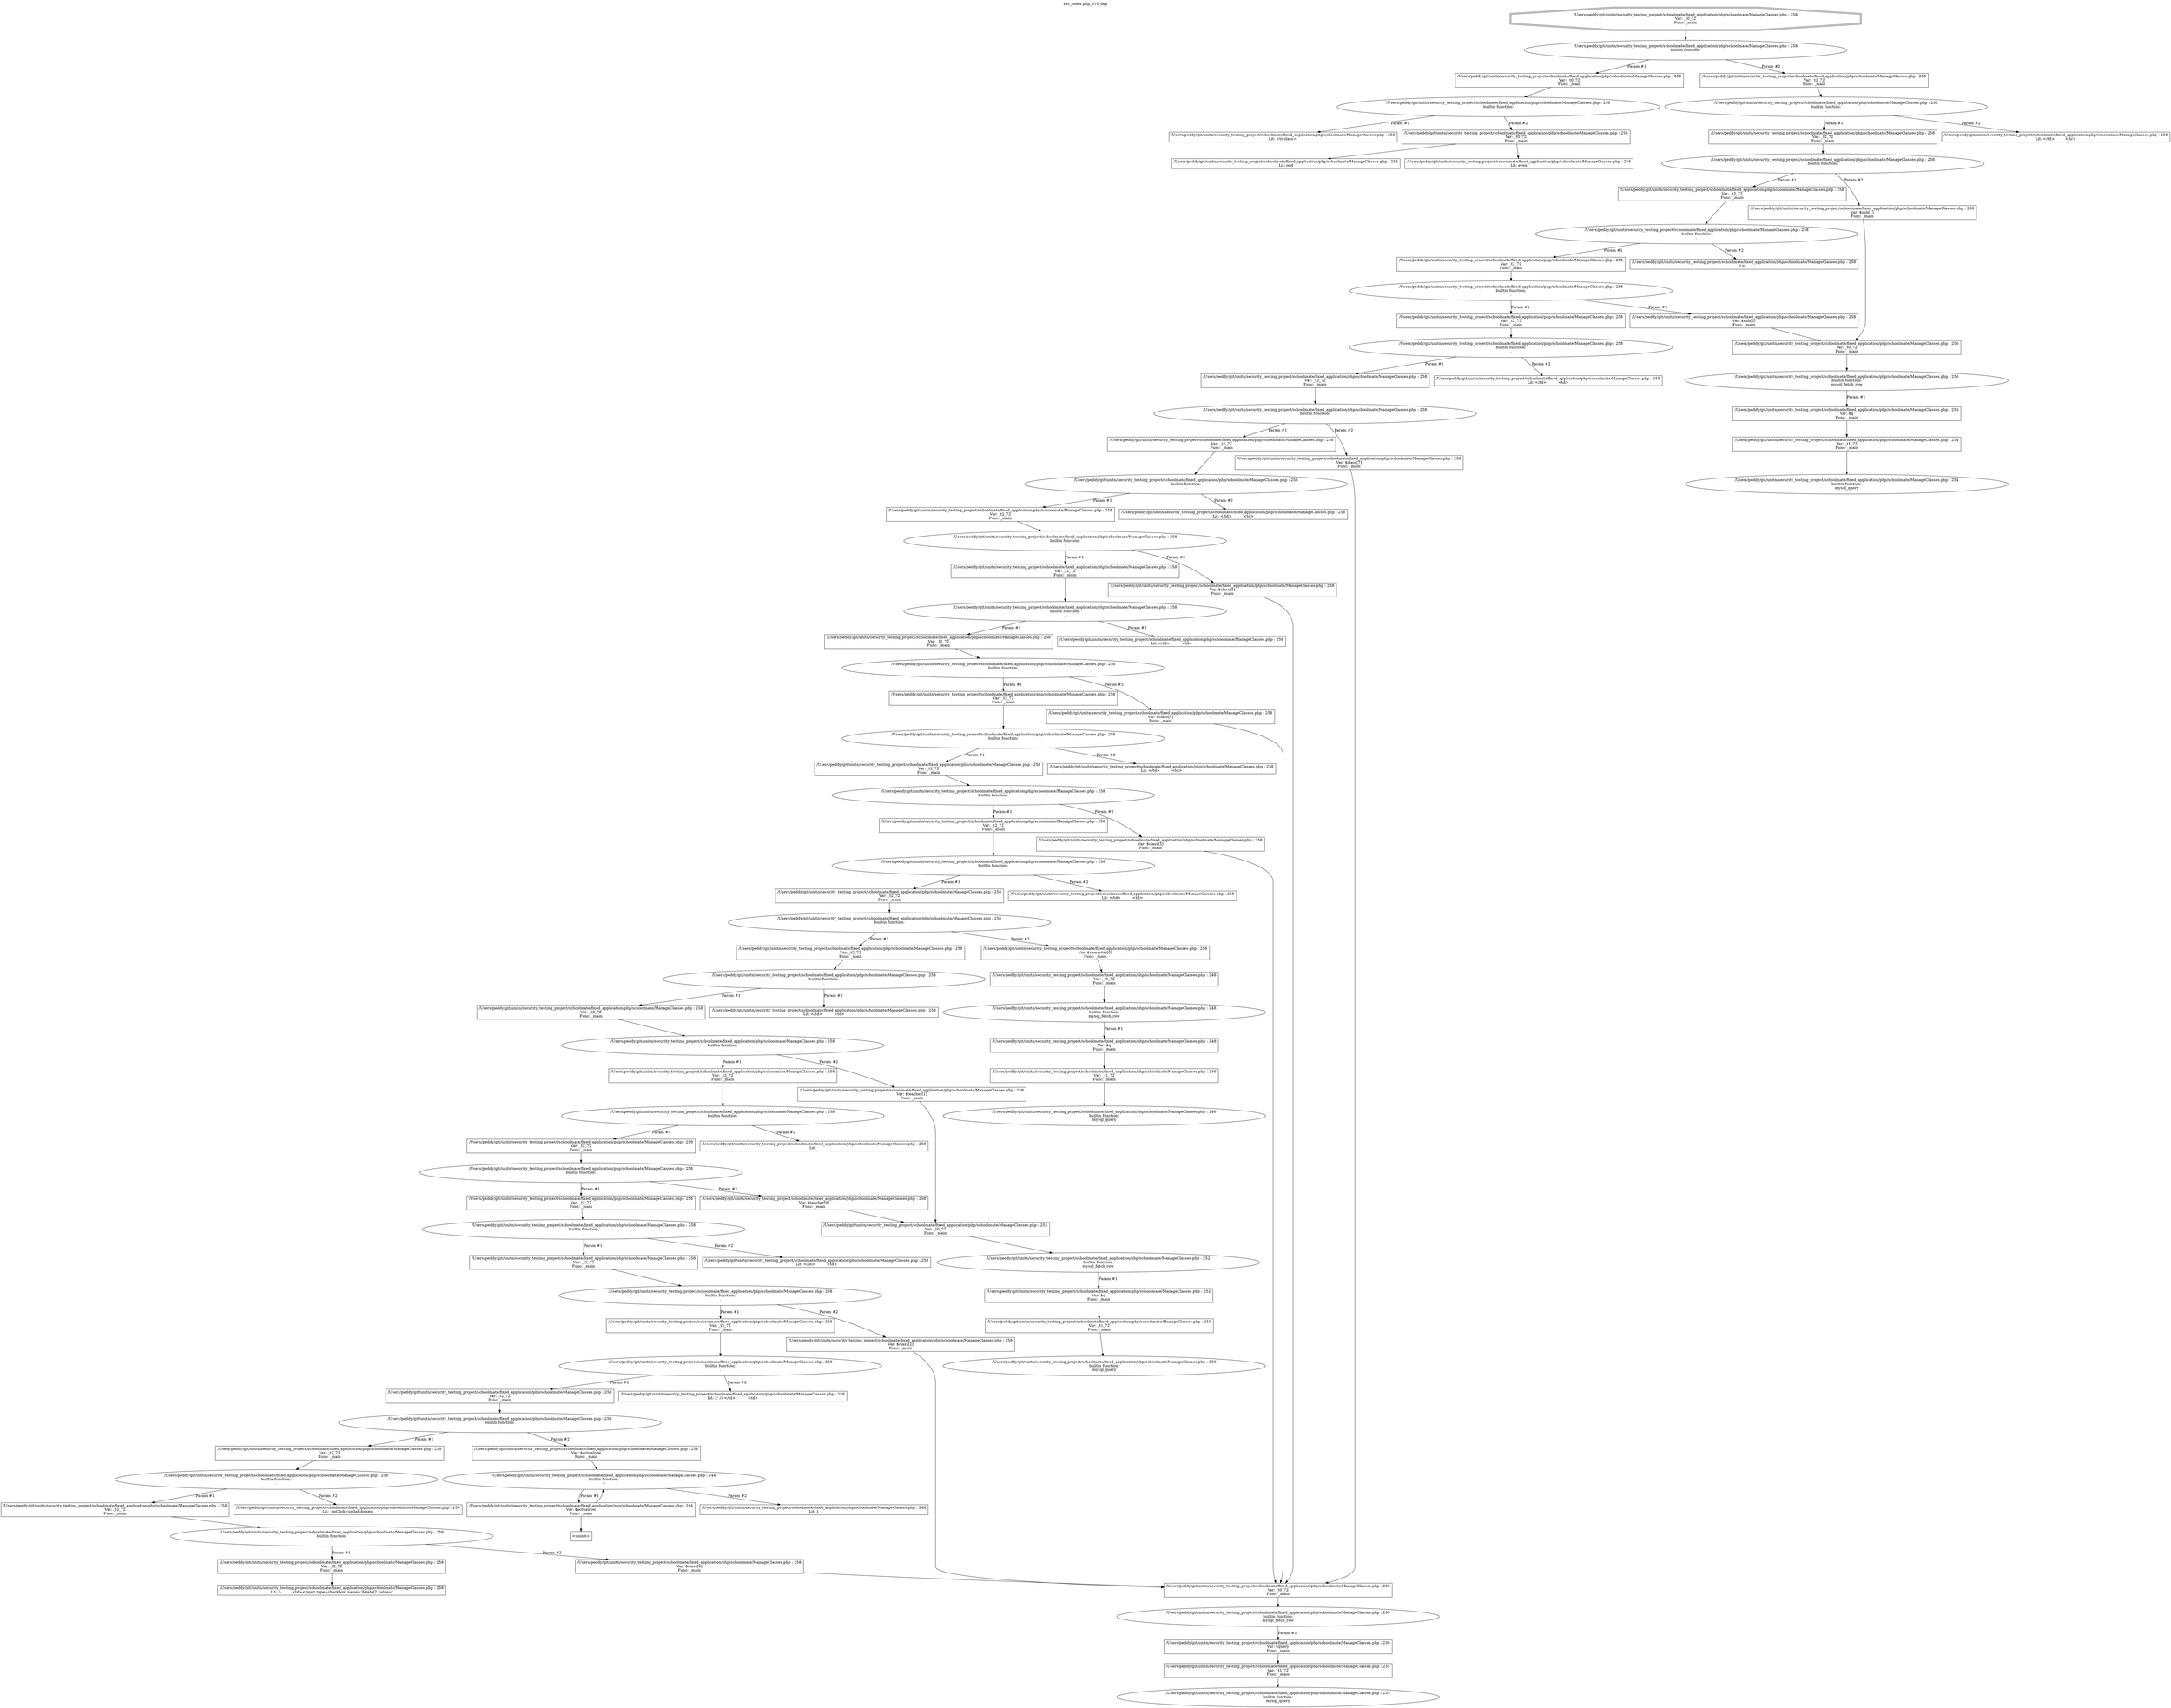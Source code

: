 digraph cfg {
  label="xss_index.php_310_dep";
  labelloc=t;
  n1 [shape=doubleoctagon, label="/Users/peddy/git/unitn/security_testing_project/schoolmate/fixed_application/php/schoolmate/ManageClasses.php : 258\nVar: _t0_72\nFunc: _main\n"];
  n2 [shape=ellipse, label="/Users/peddy/git/unitn/security_testing_project/schoolmate/fixed_application/php/schoolmate/ManageClasses.php : 258\nbuiltin function:\n.\n"];
  n3 [shape=box, label="/Users/peddy/git/unitn/security_testing_project/schoolmate/fixed_application/php/schoolmate/ManageClasses.php : 258\nVar: _t0_72\nFunc: _main\n"];
  n4 [shape=ellipse, label="/Users/peddy/git/unitn/security_testing_project/schoolmate/fixed_application/php/schoolmate/ManageClasses.php : 258\nbuiltin function:\n.\n"];
  n5 [shape=box, label="/Users/peddy/git/unitn/security_testing_project/schoolmate/fixed_application/php/schoolmate/ManageClasses.php : 258\nLit: <tr class='\n"];
  n6 [shape=box, label="/Users/peddy/git/unitn/security_testing_project/schoolmate/fixed_application/php/schoolmate/ManageClasses.php : 258\nVar: _t0_72\nFunc: _main\n"];
  n7 [shape=box, label="/Users/peddy/git/unitn/security_testing_project/schoolmate/fixed_application/php/schoolmate/ManageClasses.php : 258\nLit: odd\n"];
  n8 [shape=box, label="/Users/peddy/git/unitn/security_testing_project/schoolmate/fixed_application/php/schoolmate/ManageClasses.php : 258\nLit: even\n"];
  n9 [shape=box, label="/Users/peddy/git/unitn/security_testing_project/schoolmate/fixed_application/php/schoolmate/ManageClasses.php : 258\nVar: _t2_72\nFunc: _main\n"];
  n10 [shape=ellipse, label="/Users/peddy/git/unitn/security_testing_project/schoolmate/fixed_application/php/schoolmate/ManageClasses.php : 258\nbuiltin function:\n.\n"];
  n11 [shape=box, label="/Users/peddy/git/unitn/security_testing_project/schoolmate/fixed_application/php/schoolmate/ManageClasses.php : 258\nVar: _t2_72\nFunc: _main\n"];
  n12 [shape=ellipse, label="/Users/peddy/git/unitn/security_testing_project/schoolmate/fixed_application/php/schoolmate/ManageClasses.php : 258\nbuiltin function:\n.\n"];
  n13 [shape=box, label="/Users/peddy/git/unitn/security_testing_project/schoolmate/fixed_application/php/schoolmate/ManageClasses.php : 258\nVar: _t2_72\nFunc: _main\n"];
  n14 [shape=ellipse, label="/Users/peddy/git/unitn/security_testing_project/schoolmate/fixed_application/php/schoolmate/ManageClasses.php : 258\nbuiltin function:\n.\n"];
  n15 [shape=box, label="/Users/peddy/git/unitn/security_testing_project/schoolmate/fixed_application/php/schoolmate/ManageClasses.php : 258\nVar: _t2_72\nFunc: _main\n"];
  n16 [shape=ellipse, label="/Users/peddy/git/unitn/security_testing_project/schoolmate/fixed_application/php/schoolmate/ManageClasses.php : 258\nbuiltin function:\n.\n"];
  n17 [shape=box, label="/Users/peddy/git/unitn/security_testing_project/schoolmate/fixed_application/php/schoolmate/ManageClasses.php : 258\nVar: _t2_72\nFunc: _main\n"];
  n18 [shape=ellipse, label="/Users/peddy/git/unitn/security_testing_project/schoolmate/fixed_application/php/schoolmate/ManageClasses.php : 258\nbuiltin function:\n.\n"];
  n19 [shape=box, label="/Users/peddy/git/unitn/security_testing_project/schoolmate/fixed_application/php/schoolmate/ManageClasses.php : 258\nVar: _t2_72\nFunc: _main\n"];
  n20 [shape=ellipse, label="/Users/peddy/git/unitn/security_testing_project/schoolmate/fixed_application/php/schoolmate/ManageClasses.php : 258\nbuiltin function:\n.\n"];
  n21 [shape=box, label="/Users/peddy/git/unitn/security_testing_project/schoolmate/fixed_application/php/schoolmate/ManageClasses.php : 258\nVar: _t2_72\nFunc: _main\n"];
  n22 [shape=ellipse, label="/Users/peddy/git/unitn/security_testing_project/schoolmate/fixed_application/php/schoolmate/ManageClasses.php : 258\nbuiltin function:\n.\n"];
  n23 [shape=box, label="/Users/peddy/git/unitn/security_testing_project/schoolmate/fixed_application/php/schoolmate/ManageClasses.php : 258\nVar: _t2_72\nFunc: _main\n"];
  n24 [shape=ellipse, label="/Users/peddy/git/unitn/security_testing_project/schoolmate/fixed_application/php/schoolmate/ManageClasses.php : 258\nbuiltin function:\n.\n"];
  n25 [shape=box, label="/Users/peddy/git/unitn/security_testing_project/schoolmate/fixed_application/php/schoolmate/ManageClasses.php : 258\nVar: _t2_72\nFunc: _main\n"];
  n26 [shape=ellipse, label="/Users/peddy/git/unitn/security_testing_project/schoolmate/fixed_application/php/schoolmate/ManageClasses.php : 258\nbuiltin function:\n.\n"];
  n27 [shape=box, label="/Users/peddy/git/unitn/security_testing_project/schoolmate/fixed_application/php/schoolmate/ManageClasses.php : 258\nVar: _t2_72\nFunc: _main\n"];
  n28 [shape=ellipse, label="/Users/peddy/git/unitn/security_testing_project/schoolmate/fixed_application/php/schoolmate/ManageClasses.php : 258\nbuiltin function:\n.\n"];
  n29 [shape=box, label="/Users/peddy/git/unitn/security_testing_project/schoolmate/fixed_application/php/schoolmate/ManageClasses.php : 258\nVar: _t2_72\nFunc: _main\n"];
  n30 [shape=ellipse, label="/Users/peddy/git/unitn/security_testing_project/schoolmate/fixed_application/php/schoolmate/ManageClasses.php : 258\nbuiltin function:\n.\n"];
  n31 [shape=box, label="/Users/peddy/git/unitn/security_testing_project/schoolmate/fixed_application/php/schoolmate/ManageClasses.php : 258\nVar: _t2_72\nFunc: _main\n"];
  n32 [shape=ellipse, label="/Users/peddy/git/unitn/security_testing_project/schoolmate/fixed_application/php/schoolmate/ManageClasses.php : 258\nbuiltin function:\n.\n"];
  n33 [shape=box, label="/Users/peddy/git/unitn/security_testing_project/schoolmate/fixed_application/php/schoolmate/ManageClasses.php : 258\nVar: _t2_72\nFunc: _main\n"];
  n34 [shape=ellipse, label="/Users/peddy/git/unitn/security_testing_project/schoolmate/fixed_application/php/schoolmate/ManageClasses.php : 258\nbuiltin function:\n.\n"];
  n35 [shape=box, label="/Users/peddy/git/unitn/security_testing_project/schoolmate/fixed_application/php/schoolmate/ManageClasses.php : 258\nVar: _t2_72\nFunc: _main\n"];
  n36 [shape=ellipse, label="/Users/peddy/git/unitn/security_testing_project/schoolmate/fixed_application/php/schoolmate/ManageClasses.php : 258\nbuiltin function:\n.\n"];
  n37 [shape=box, label="/Users/peddy/git/unitn/security_testing_project/schoolmate/fixed_application/php/schoolmate/ManageClasses.php : 258\nVar: _t2_72\nFunc: _main\n"];
  n38 [shape=ellipse, label="/Users/peddy/git/unitn/security_testing_project/schoolmate/fixed_application/php/schoolmate/ManageClasses.php : 258\nbuiltin function:\n.\n"];
  n39 [shape=box, label="/Users/peddy/git/unitn/security_testing_project/schoolmate/fixed_application/php/schoolmate/ManageClasses.php : 258\nVar: _t2_72\nFunc: _main\n"];
  n40 [shape=ellipse, label="/Users/peddy/git/unitn/security_testing_project/schoolmate/fixed_application/php/schoolmate/ManageClasses.php : 258\nbuiltin function:\n.\n"];
  n41 [shape=box, label="/Users/peddy/git/unitn/security_testing_project/schoolmate/fixed_application/php/schoolmate/ManageClasses.php : 258\nVar: _t2_72\nFunc: _main\n"];
  n42 [shape=ellipse, label="/Users/peddy/git/unitn/security_testing_project/schoolmate/fixed_application/php/schoolmate/ManageClasses.php : 258\nbuiltin function:\n.\n"];
  n43 [shape=box, label="/Users/peddy/git/unitn/security_testing_project/schoolmate/fixed_application/php/schoolmate/ManageClasses.php : 258\nVar: _t2_72\nFunc: _main\n"];
  n44 [shape=ellipse, label="/Users/peddy/git/unitn/security_testing_project/schoolmate/fixed_application/php/schoolmate/ManageClasses.php : 258\nbuiltin function:\n.\n"];
  n45 [shape=box, label="/Users/peddy/git/unitn/security_testing_project/schoolmate/fixed_application/php/schoolmate/ManageClasses.php : 258\nVar: _t2_72\nFunc: _main\n"];
  n46 [shape=ellipse, label="/Users/peddy/git/unitn/security_testing_project/schoolmate/fixed_application/php/schoolmate/ManageClasses.php : 258\nbuiltin function:\n.\n"];
  n47 [shape=box, label="/Users/peddy/git/unitn/security_testing_project/schoolmate/fixed_application/php/schoolmate/ManageClasses.php : 258\nVar: _t2_72\nFunc: _main\n"];
  n48 [shape=ellipse, label="/Users/peddy/git/unitn/security_testing_project/schoolmate/fixed_application/php/schoolmate/ManageClasses.php : 258\nbuiltin function:\n.\n"];
  n49 [shape=box, label="/Users/peddy/git/unitn/security_testing_project/schoolmate/fixed_application/php/schoolmate/ManageClasses.php : 258\nVar: _t2_72\nFunc: _main\n"];
  n50 [shape=ellipse, label="/Users/peddy/git/unitn/security_testing_project/schoolmate/fixed_application/php/schoolmate/ManageClasses.php : 258\nbuiltin function:\n.\n"];
  n51 [shape=box, label="/Users/peddy/git/unitn/security_testing_project/schoolmate/fixed_application/php/schoolmate/ManageClasses.php : 258\nVar: _t2_72\nFunc: _main\n"];
  n52 [shape=ellipse, label="/Users/peddy/git/unitn/security_testing_project/schoolmate/fixed_application/php/schoolmate/ManageClasses.php : 258\nbuiltin function:\n.\n"];
  n53 [shape=box, label="/Users/peddy/git/unitn/security_testing_project/schoolmate/fixed_application/php/schoolmate/ManageClasses.php : 258\nVar: _t2_72\nFunc: _main\n"];
  n54 [shape=ellipse, label="/Users/peddy/git/unitn/security_testing_project/schoolmate/fixed_application/php/schoolmate/ManageClasses.php : 258\nbuiltin function:\n.\n"];
  n55 [shape=box, label="/Users/peddy/git/unitn/security_testing_project/schoolmate/fixed_application/php/schoolmate/ManageClasses.php : 258\nVar: _t2_72\nFunc: _main\n"];
  n56 [shape=ellipse, label="/Users/peddy/git/unitn/security_testing_project/schoolmate/fixed_application/php/schoolmate/ManageClasses.php : 258\nbuiltin function:\n.\n"];
  n57 [shape=box, label="/Users/peddy/git/unitn/security_testing_project/schoolmate/fixed_application/php/schoolmate/ManageClasses.php : 258\nVar: _t2_72\nFunc: _main\n"];
  n58 [shape=box, label="/Users/peddy/git/unitn/security_testing_project/schoolmate/fixed_application/php/schoolmate/ManageClasses.php : 258\nLit: >	  <td><input type=checkbox' name='delete[]' value='\n"];
  n59 [shape=box, label="/Users/peddy/git/unitn/security_testing_project/schoolmate/fixed_application/php/schoolmate/ManageClasses.php : 258\nVar: $class[0]\nFunc: _main\n"];
  n60 [shape=box, label="/Users/peddy/git/unitn/security_testing_project/schoolmate/fixed_application/php/schoolmate/ManageClasses.php : 238\nVar: _t0_72\nFunc: _main\n"];
  n61 [shape=ellipse, label="/Users/peddy/git/unitn/security_testing_project/schoolmate/fixed_application/php/schoolmate/ManageClasses.php : 238\nbuiltin function:\nmysql_fetch_row\n"];
  n62 [shape=box, label="/Users/peddy/git/unitn/security_testing_project/schoolmate/fixed_application/php/schoolmate/ManageClasses.php : 238\nVar: $query\nFunc: _main\n"];
  n63 [shape=box, label="/Users/peddy/git/unitn/security_testing_project/schoolmate/fixed_application/php/schoolmate/ManageClasses.php : 235\nVar: _t1_72\nFunc: _main\n"];
  n64 [shape=ellipse, label="/Users/peddy/git/unitn/security_testing_project/schoolmate/fixed_application/php/schoolmate/ManageClasses.php : 235\nbuiltin function:\nmysql_query\n"];
  n65 [shape=box, label="/Users/peddy/git/unitn/security_testing_project/schoolmate/fixed_application/php/schoolmate/ManageClasses.php : 258\nLit:  onClick=updateboxes(\n"];
  n66 [shape=box, label="/Users/peddy/git/unitn/security_testing_project/schoolmate/fixed_application/php/schoolmate/ManageClasses.php : 258\nVar: $actualrow\nFunc: _main\n"];
  n67 [shape=ellipse, label="/Users/peddy/git/unitn/security_testing_project/schoolmate/fixed_application/php/schoolmate/ManageClasses.php : 244\nbuiltin function:\n+\n"];
  n68 [shape=box, label="/Users/peddy/git/unitn/security_testing_project/schoolmate/fixed_application/php/schoolmate/ManageClasses.php : 244\nVar: $actualrow\nFunc: _main\n"];
  n69 [shape=box, label="<uninit>"];
  n70 [shape=box, label="/Users/peddy/git/unitn/security_testing_project/schoolmate/fixed_application/php/schoolmate/ManageClasses.php : 244\nLit: 1\n"];
  n71 [shape=box, label="/Users/peddy/git/unitn/security_testing_project/schoolmate/fixed_application/php/schoolmate/ManageClasses.php : 258\nLit: );' /></td>	  <td>\n"];
  n72 [shape=box, label="/Users/peddy/git/unitn/security_testing_project/schoolmate/fixed_application/php/schoolmate/ManageClasses.php : 258\nVar: $class[2]\nFunc: _main\n"];
  n73 [shape=box, label="/Users/peddy/git/unitn/security_testing_project/schoolmate/fixed_application/php/schoolmate/ManageClasses.php : 258\nLit: </td>	  <td>\n"];
  n74 [shape=box, label="/Users/peddy/git/unitn/security_testing_project/schoolmate/fixed_application/php/schoolmate/ManageClasses.php : 258\nVar: $teacher[0]\nFunc: _main\n"];
  n75 [shape=box, label="/Users/peddy/git/unitn/security_testing_project/schoolmate/fixed_application/php/schoolmate/ManageClasses.php : 252\nVar: _t0_72\nFunc: _main\n"];
  n76 [shape=ellipse, label="/Users/peddy/git/unitn/security_testing_project/schoolmate/fixed_application/php/schoolmate/ManageClasses.php : 252\nbuiltin function:\nmysql_fetch_row\n"];
  n77 [shape=box, label="/Users/peddy/git/unitn/security_testing_project/schoolmate/fixed_application/php/schoolmate/ManageClasses.php : 252\nVar: $q\nFunc: _main\n"];
  n78 [shape=box, label="/Users/peddy/git/unitn/security_testing_project/schoolmate/fixed_application/php/schoolmate/ManageClasses.php : 250\nVar: _t1_72\nFunc: _main\n"];
  n79 [shape=ellipse, label="/Users/peddy/git/unitn/security_testing_project/schoolmate/fixed_application/php/schoolmate/ManageClasses.php : 250\nbuiltin function:\nmysql_query\n"];
  n80 [shape=box, label="/Users/peddy/git/unitn/security_testing_project/schoolmate/fixed_application/php/schoolmate/ManageClasses.php : 258\nLit:  \n"];
  n81 [shape=box, label="/Users/peddy/git/unitn/security_testing_project/schoolmate/fixed_application/php/schoolmate/ManageClasses.php : 258\nVar: $teacher[1]\nFunc: _main\n"];
  n82 [shape=box, label="/Users/peddy/git/unitn/security_testing_project/schoolmate/fixed_application/php/schoolmate/ManageClasses.php : 258\nLit: </td>	  <td>\n"];
  n83 [shape=box, label="/Users/peddy/git/unitn/security_testing_project/schoolmate/fixed_application/php/schoolmate/ManageClasses.php : 258\nVar: $semester[0]\nFunc: _main\n"];
  n84 [shape=box, label="/Users/peddy/git/unitn/security_testing_project/schoolmate/fixed_application/php/schoolmate/ManageClasses.php : 248\nVar: _t0_72\nFunc: _main\n"];
  n85 [shape=ellipse, label="/Users/peddy/git/unitn/security_testing_project/schoolmate/fixed_application/php/schoolmate/ManageClasses.php : 248\nbuiltin function:\nmysql_fetch_row\n"];
  n86 [shape=box, label="/Users/peddy/git/unitn/security_testing_project/schoolmate/fixed_application/php/schoolmate/ManageClasses.php : 248\nVar: $q\nFunc: _main\n"];
  n87 [shape=box, label="/Users/peddy/git/unitn/security_testing_project/schoolmate/fixed_application/php/schoolmate/ManageClasses.php : 246\nVar: _t1_72\nFunc: _main\n"];
  n88 [shape=ellipse, label="/Users/peddy/git/unitn/security_testing_project/schoolmate/fixed_application/php/schoolmate/ManageClasses.php : 246\nbuiltin function:\nmysql_query\n"];
  n89 [shape=box, label="/Users/peddy/git/unitn/security_testing_project/schoolmate/fixed_application/php/schoolmate/ManageClasses.php : 258\nLit: </td>	  <td>\n"];
  n90 [shape=box, label="/Users/peddy/git/unitn/security_testing_project/schoolmate/fixed_application/php/schoolmate/ManageClasses.php : 258\nVar: $class[3]\nFunc: _main\n"];
  n91 [shape=box, label="/Users/peddy/git/unitn/security_testing_project/schoolmate/fixed_application/php/schoolmate/ManageClasses.php : 258\nLit: </td>	  <td>\n"];
  n92 [shape=box, label="/Users/peddy/git/unitn/security_testing_project/schoolmate/fixed_application/php/schoolmate/ManageClasses.php : 258\nVar: $class[4]\nFunc: _main\n"];
  n93 [shape=box, label="/Users/peddy/git/unitn/security_testing_project/schoolmate/fixed_application/php/schoolmate/ManageClasses.php : 258\nLit: </td>	  <td>\n"];
  n94 [shape=box, label="/Users/peddy/git/unitn/security_testing_project/schoolmate/fixed_application/php/schoolmate/ManageClasses.php : 258\nVar: $class[5]\nFunc: _main\n"];
  n95 [shape=box, label="/Users/peddy/git/unitn/security_testing_project/schoolmate/fixed_application/php/schoolmate/ManageClasses.php : 258\nLit: </td>	  <td>\n"];
  n96 [shape=box, label="/Users/peddy/git/unitn/security_testing_project/schoolmate/fixed_application/php/schoolmate/ManageClasses.php : 258\nVar: $class[7]\nFunc: _main\n"];
  n97 [shape=box, label="/Users/peddy/git/unitn/security_testing_project/schoolmate/fixed_application/php/schoolmate/ManageClasses.php : 258\nLit: </td>	  <td>\n"];
  n98 [shape=box, label="/Users/peddy/git/unitn/security_testing_project/schoolmate/fixed_application/php/schoolmate/ManageClasses.php : 258\nVar: $sub[0]\nFunc: _main\n"];
  n99 [shape=box, label="/Users/peddy/git/unitn/security_testing_project/schoolmate/fixed_application/php/schoolmate/ManageClasses.php : 256\nVar: _t0_72\nFunc: _main\n"];
  n100 [shape=ellipse, label="/Users/peddy/git/unitn/security_testing_project/schoolmate/fixed_application/php/schoolmate/ManageClasses.php : 256\nbuiltin function:\nmysql_fetch_row\n"];
  n101 [shape=box, label="/Users/peddy/git/unitn/security_testing_project/schoolmate/fixed_application/php/schoolmate/ManageClasses.php : 256\nVar: $q\nFunc: _main\n"];
  n102 [shape=box, label="/Users/peddy/git/unitn/security_testing_project/schoolmate/fixed_application/php/schoolmate/ManageClasses.php : 254\nVar: _t1_72\nFunc: _main\n"];
  n103 [shape=ellipse, label="/Users/peddy/git/unitn/security_testing_project/schoolmate/fixed_application/php/schoolmate/ManageClasses.php : 254\nbuiltin function:\nmysql_query\n"];
  n104 [shape=box, label="/Users/peddy/git/unitn/security_testing_project/schoolmate/fixed_application/php/schoolmate/ManageClasses.php : 258\nLit:  \n"];
  n105 [shape=box, label="/Users/peddy/git/unitn/security_testing_project/schoolmate/fixed_application/php/schoolmate/ManageClasses.php : 258\nVar: $sub[1]\nFunc: _main\n"];
  n106 [shape=box, label="/Users/peddy/git/unitn/security_testing_project/schoolmate/fixed_application/php/schoolmate/ManageClasses.php : 258\nLit: </td>	 </tr>\n"];
  n1 -> n2;
  n3 -> n4;
  n4 -> n5[label="Param #1"];
  n4 -> n6[label="Param #2"];
  n6 -> n7;
  n6 -> n8;
  n2 -> n3[label="Param #1"];
  n2 -> n9[label="Param #2"];
  n9 -> n10;
  n11 -> n12;
  n13 -> n14;
  n15 -> n16;
  n17 -> n18;
  n19 -> n20;
  n21 -> n22;
  n23 -> n24;
  n25 -> n26;
  n27 -> n28;
  n29 -> n30;
  n31 -> n32;
  n33 -> n34;
  n35 -> n36;
  n37 -> n38;
  n39 -> n40;
  n41 -> n42;
  n43 -> n44;
  n45 -> n46;
  n47 -> n48;
  n49 -> n50;
  n51 -> n52;
  n53 -> n54;
  n55 -> n56;
  n57 -> n58;
  n56 -> n57[label="Param #1"];
  n56 -> n59[label="Param #2"];
  n60 -> n61;
  n63 -> n64;
  n62 -> n63;
  n61 -> n62[label="Param #1"];
  n59 -> n60;
  n54 -> n55[label="Param #1"];
  n54 -> n65[label="Param #2"];
  n52 -> n53[label="Param #1"];
  n52 -> n66[label="Param #2"];
  n66 -> n67;
  n68 -> n69;
  n68 -> n67;
  n67 -> n68[label="Param #1"];
  n67 -> n70[label="Param #2"];
  n50 -> n51[label="Param #1"];
  n50 -> n71[label="Param #2"];
  n48 -> n49[label="Param #1"];
  n48 -> n72[label="Param #2"];
  n72 -> n60;
  n46 -> n47[label="Param #1"];
  n46 -> n73[label="Param #2"];
  n44 -> n45[label="Param #1"];
  n44 -> n74[label="Param #2"];
  n75 -> n76;
  n78 -> n79;
  n77 -> n78;
  n76 -> n77[label="Param #1"];
  n74 -> n75;
  n42 -> n43[label="Param #1"];
  n42 -> n80[label="Param #2"];
  n40 -> n41[label="Param #1"];
  n40 -> n81[label="Param #2"];
  n81 -> n75;
  n38 -> n39[label="Param #1"];
  n38 -> n82[label="Param #2"];
  n36 -> n37[label="Param #1"];
  n36 -> n83[label="Param #2"];
  n84 -> n85;
  n87 -> n88;
  n86 -> n87;
  n85 -> n86[label="Param #1"];
  n83 -> n84;
  n34 -> n35[label="Param #1"];
  n34 -> n89[label="Param #2"];
  n32 -> n33[label="Param #1"];
  n32 -> n90[label="Param #2"];
  n90 -> n60;
  n30 -> n31[label="Param #1"];
  n30 -> n91[label="Param #2"];
  n28 -> n29[label="Param #1"];
  n28 -> n92[label="Param #2"];
  n92 -> n60;
  n26 -> n27[label="Param #1"];
  n26 -> n93[label="Param #2"];
  n24 -> n25[label="Param #1"];
  n24 -> n94[label="Param #2"];
  n94 -> n60;
  n22 -> n23[label="Param #1"];
  n22 -> n95[label="Param #2"];
  n20 -> n21[label="Param #1"];
  n20 -> n96[label="Param #2"];
  n96 -> n60;
  n18 -> n19[label="Param #1"];
  n18 -> n97[label="Param #2"];
  n16 -> n17[label="Param #1"];
  n16 -> n98[label="Param #2"];
  n99 -> n100;
  n102 -> n103;
  n101 -> n102;
  n100 -> n101[label="Param #1"];
  n98 -> n99;
  n14 -> n15[label="Param #1"];
  n14 -> n104[label="Param #2"];
  n12 -> n13[label="Param #1"];
  n12 -> n105[label="Param #2"];
  n105 -> n99;
  n10 -> n11[label="Param #1"];
  n10 -> n106[label="Param #2"];
}
